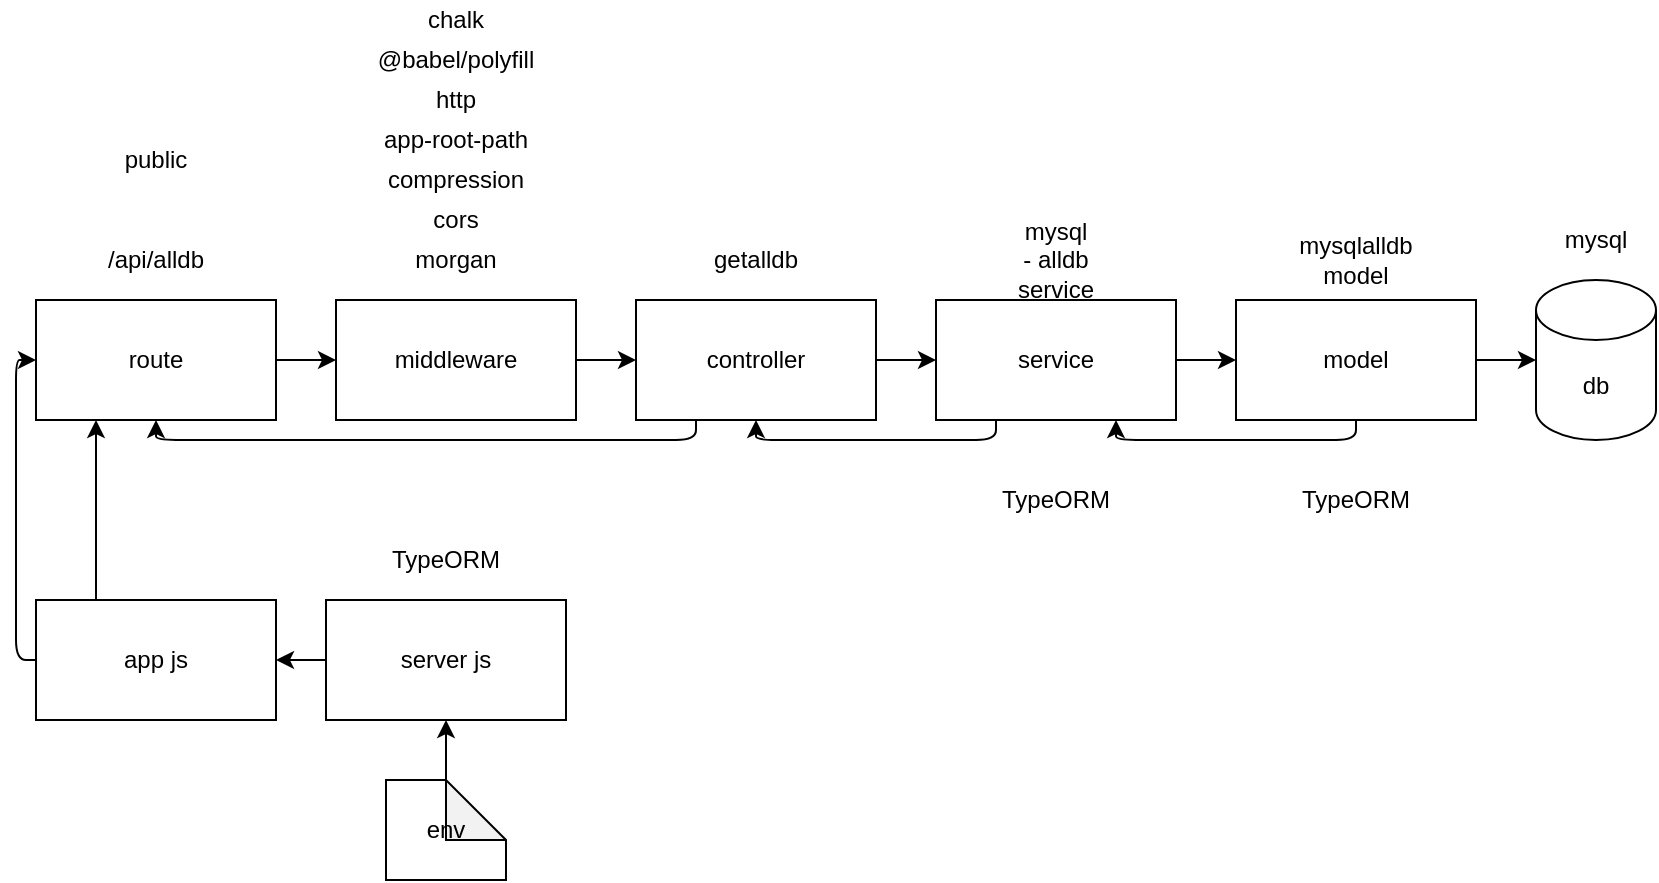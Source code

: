 <mxfile>
    <diagram id="3dX9h1tfM8d2q2nt8-FN" name="Page-1">
        <mxGraphModel dx="1551" dy="816" grid="1" gridSize="10" guides="1" tooltips="1" connect="1" arrows="1" fold="1" page="1" pageScale="1" pageWidth="850" pageHeight="1100" math="0" shadow="0">
            <root>
                <mxCell id="0"/>
                <mxCell id="1" parent="0"/>
                <mxCell id="22" style="edgeStyle=none;html=1;exitX=1;exitY=0.5;exitDx=0;exitDy=0;entryX=0;entryY=0.5;entryDx=0;entryDy=0;" parent="1" source="2" target="3" edge="1">
                    <mxGeometry relative="1" as="geometry"/>
                </mxCell>
                <mxCell id="2" value="route" style="rounded=0;whiteSpace=wrap;html=1;" parent="1" vertex="1">
                    <mxGeometry x="30" y="270" width="120" height="60" as="geometry"/>
                </mxCell>
                <mxCell id="23" style="edgeStyle=none;html=1;exitX=1;exitY=0.5;exitDx=0;exitDy=0;entryX=0;entryY=0.5;entryDx=0;entryDy=0;" parent="1" source="3" target="4" edge="1">
                    <mxGeometry relative="1" as="geometry"/>
                </mxCell>
                <mxCell id="3" value="middleware" style="rounded=0;whiteSpace=wrap;html=1;" parent="1" vertex="1">
                    <mxGeometry x="180" y="270" width="120" height="60" as="geometry"/>
                </mxCell>
                <mxCell id="24" style="edgeStyle=none;html=1;" parent="1" source="4" target="5" edge="1">
                    <mxGeometry relative="1" as="geometry"/>
                </mxCell>
                <mxCell id="30" style="edgeStyle=orthogonalEdgeStyle;html=1;exitX=0.25;exitY=1;exitDx=0;exitDy=0;entryX=0.5;entryY=1;entryDx=0;entryDy=0;" parent="1" source="4" target="2" edge="1">
                    <mxGeometry relative="1" as="geometry"/>
                </mxCell>
                <mxCell id="4" value="controller" style="rounded=0;whiteSpace=wrap;html=1;" parent="1" vertex="1">
                    <mxGeometry x="330" y="270" width="120" height="60" as="geometry"/>
                </mxCell>
                <mxCell id="25" style="edgeStyle=none;html=1;exitX=1;exitY=0.5;exitDx=0;exitDy=0;entryX=0;entryY=0.5;entryDx=0;entryDy=0;" parent="1" source="5" target="6" edge="1">
                    <mxGeometry relative="1" as="geometry"/>
                </mxCell>
                <mxCell id="28" style="edgeStyle=orthogonalEdgeStyle;html=1;exitX=0.25;exitY=1;exitDx=0;exitDy=0;entryX=0.5;entryY=1;entryDx=0;entryDy=0;" parent="1" source="5" target="4" edge="1">
                    <mxGeometry relative="1" as="geometry"/>
                </mxCell>
                <mxCell id="5" value="service" style="rounded=0;whiteSpace=wrap;html=1;" parent="1" vertex="1">
                    <mxGeometry x="480" y="270" width="120" height="60" as="geometry"/>
                </mxCell>
                <mxCell id="26" style="edgeStyle=none;html=1;exitX=1;exitY=0.5;exitDx=0;exitDy=0;entryX=0;entryY=0.5;entryDx=0;entryDy=0;entryPerimeter=0;" parent="1" source="6" target="7" edge="1">
                    <mxGeometry relative="1" as="geometry"/>
                </mxCell>
                <mxCell id="27" style="edgeStyle=orthogonalEdgeStyle;html=1;exitX=0.5;exitY=1;exitDx=0;exitDy=0;entryX=0.75;entryY=1;entryDx=0;entryDy=0;" parent="1" source="6" target="5" edge="1">
                    <mxGeometry relative="1" as="geometry"/>
                </mxCell>
                <mxCell id="6" value="model" style="rounded=0;whiteSpace=wrap;html=1;" parent="1" vertex="1">
                    <mxGeometry x="630" y="270" width="120" height="60" as="geometry"/>
                </mxCell>
                <mxCell id="7" value="db" style="shape=cylinder3;whiteSpace=wrap;html=1;boundedLbl=1;backgroundOutline=1;size=15;" parent="1" vertex="1">
                    <mxGeometry x="780" y="260" width="60" height="80" as="geometry"/>
                </mxCell>
                <mxCell id="8" value="public" style="text;html=1;strokeColor=none;fillColor=none;align=center;verticalAlign=middle;whiteSpace=wrap;rounded=0;" parent="1" vertex="1">
                    <mxGeometry x="70" y="190" width="40" height="20" as="geometry"/>
                </mxCell>
                <mxCell id="9" value="/api/alldb" style="text;html=1;strokeColor=none;fillColor=none;align=center;verticalAlign=middle;whiteSpace=wrap;rounded=0;" parent="1" vertex="1">
                    <mxGeometry x="70" y="240" width="40" height="20" as="geometry"/>
                </mxCell>
                <mxCell id="10" value="morgan" style="text;html=1;strokeColor=none;fillColor=none;align=center;verticalAlign=middle;whiteSpace=wrap;rounded=0;" parent="1" vertex="1">
                    <mxGeometry x="220" y="240" width="40" height="20" as="geometry"/>
                </mxCell>
                <mxCell id="12" value="cors" style="text;html=1;strokeColor=none;fillColor=none;align=center;verticalAlign=middle;whiteSpace=wrap;rounded=0;" parent="1" vertex="1">
                    <mxGeometry x="220" y="220" width="40" height="20" as="geometry"/>
                </mxCell>
                <mxCell id="13" value="compression" style="text;html=1;strokeColor=none;fillColor=none;align=center;verticalAlign=middle;whiteSpace=wrap;rounded=0;" parent="1" vertex="1">
                    <mxGeometry x="220" y="200" width="40" height="20" as="geometry"/>
                </mxCell>
                <mxCell id="14" value="app-root-path" style="text;html=1;strokeColor=none;fillColor=none;align=center;verticalAlign=middle;whiteSpace=wrap;rounded=0;" parent="1" vertex="1">
                    <mxGeometry x="185" y="180" width="110" height="20" as="geometry"/>
                </mxCell>
                <mxCell id="16" value="http" style="text;html=1;strokeColor=none;fillColor=none;align=center;verticalAlign=middle;whiteSpace=wrap;rounded=0;" parent="1" vertex="1">
                    <mxGeometry x="220" y="160" width="40" height="20" as="geometry"/>
                </mxCell>
                <mxCell id="17" value="@babel/polyfill" style="text;html=1;strokeColor=none;fillColor=none;align=center;verticalAlign=middle;whiteSpace=wrap;rounded=0;" parent="1" vertex="1">
                    <mxGeometry x="220" y="140" width="40" height="20" as="geometry"/>
                </mxCell>
                <mxCell id="18" value="chalk" style="text;html=1;strokeColor=none;fillColor=none;align=center;verticalAlign=middle;whiteSpace=wrap;rounded=0;" parent="1" vertex="1">
                    <mxGeometry x="220" y="120" width="40" height="20" as="geometry"/>
                </mxCell>
                <mxCell id="36" style="edgeStyle=orthogonalEdgeStyle;html=1;exitX=0;exitY=0;exitDx=30;exitDy=0;exitPerimeter=0;" parent="1" source="19" target="21" edge="1">
                    <mxGeometry relative="1" as="geometry"/>
                </mxCell>
                <mxCell id="19" value="env" style="shape=note;whiteSpace=wrap;html=1;backgroundOutline=1;darkOpacity=0.05;" parent="1" vertex="1">
                    <mxGeometry x="205" y="510" width="60" height="50" as="geometry"/>
                </mxCell>
                <mxCell id="32" style="edgeStyle=orthogonalEdgeStyle;html=1;exitX=0;exitY=0.5;exitDx=0;exitDy=0;entryX=0;entryY=0.5;entryDx=0;entryDy=0;" parent="1" source="20" target="2" edge="1">
                    <mxGeometry relative="1" as="geometry"/>
                </mxCell>
                <mxCell id="34" style="edgeStyle=orthogonalEdgeStyle;html=1;exitX=0.25;exitY=0;exitDx=0;exitDy=0;entryX=0.25;entryY=1;entryDx=0;entryDy=0;" parent="1" source="20" target="2" edge="1">
                    <mxGeometry relative="1" as="geometry"/>
                </mxCell>
                <mxCell id="20" value="app js" style="rounded=0;whiteSpace=wrap;html=1;" parent="1" vertex="1">
                    <mxGeometry x="30" y="420" width="120" height="60" as="geometry"/>
                </mxCell>
                <mxCell id="35" style="edgeStyle=orthogonalEdgeStyle;html=1;exitX=0;exitY=0.5;exitDx=0;exitDy=0;entryX=1;entryY=0.5;entryDx=0;entryDy=0;" parent="1" source="21" target="20" edge="1">
                    <mxGeometry relative="1" as="geometry"/>
                </mxCell>
                <mxCell id="21" value="server js" style="rounded=0;whiteSpace=wrap;html=1;" parent="1" vertex="1">
                    <mxGeometry x="175" y="420" width="120" height="60" as="geometry"/>
                </mxCell>
                <mxCell id="37" value="getalldb" style="text;html=1;strokeColor=none;fillColor=none;align=center;verticalAlign=middle;whiteSpace=wrap;rounded=0;" parent="1" vertex="1">
                    <mxGeometry x="370" y="240" width="40" height="20" as="geometry"/>
                </mxCell>
                <mxCell id="38" value="mysql - alldb&lt;br&gt;service" style="text;html=1;strokeColor=none;fillColor=none;align=center;verticalAlign=middle;whiteSpace=wrap;rounded=0;" parent="1" vertex="1">
                    <mxGeometry x="520" y="240" width="40" height="20" as="geometry"/>
                </mxCell>
                <mxCell id="39" value="mysqlalldb&lt;br&gt;model" style="text;html=1;strokeColor=none;fillColor=none;align=center;verticalAlign=middle;whiteSpace=wrap;rounded=0;" parent="1" vertex="1">
                    <mxGeometry x="670" y="240" width="40" height="20" as="geometry"/>
                </mxCell>
                <mxCell id="40" value="mysql" style="text;html=1;strokeColor=none;fillColor=none;align=center;verticalAlign=middle;whiteSpace=wrap;rounded=0;" parent="1" vertex="1">
                    <mxGeometry x="790" y="230" width="40" height="20" as="geometry"/>
                </mxCell>
                <mxCell id="41" value="TypeORM" style="text;html=1;strokeColor=none;fillColor=none;align=center;verticalAlign=middle;whiteSpace=wrap;rounded=0;" vertex="1" parent="1">
                    <mxGeometry x="670" y="360" width="40" height="20" as="geometry"/>
                </mxCell>
                <mxCell id="42" value="TypeORM" style="text;html=1;strokeColor=none;fillColor=none;align=center;verticalAlign=middle;whiteSpace=wrap;rounded=0;" vertex="1" parent="1">
                    <mxGeometry x="520" y="360" width="40" height="20" as="geometry"/>
                </mxCell>
                <mxCell id="43" value="TypeORM" style="text;html=1;strokeColor=none;fillColor=none;align=center;verticalAlign=middle;whiteSpace=wrap;rounded=0;" vertex="1" parent="1">
                    <mxGeometry x="215" y="390" width="40" height="20" as="geometry"/>
                </mxCell>
            </root>
        </mxGraphModel>
    </diagram>
</mxfile>